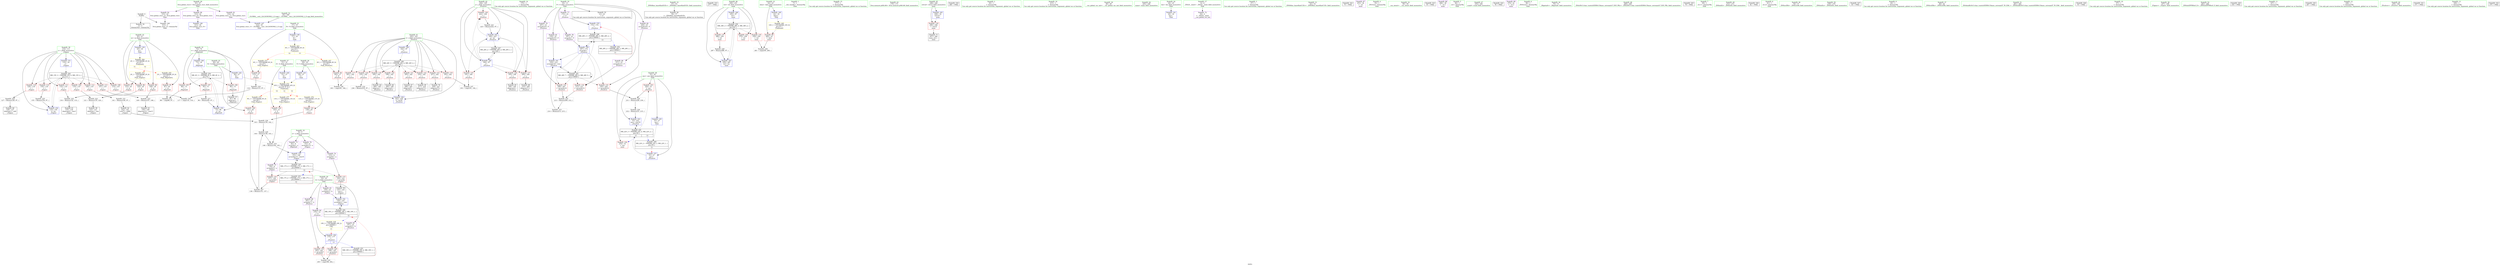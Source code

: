 digraph "SVFG" {
	label="SVFG";

	Node0x56031d664ce0 [shape=record,color=grey,label="{NodeID: 0\nNullPtr}"];
	Node0x56031d664ce0 -> Node0x56031d6809d0[style=solid];
	Node0x56031d664ce0 -> Node0x56031d686930[style=solid];
	Node0x56031d69a340 [shape=record,color=yellow,style=double,label="{NodeID: 263\n6V_1 = ENCHI(MR_6V_0)\npts\{19 \}\nFun[main]|{<s0>12|<s1>13}}"];
	Node0x56031d69a340:s0 -> Node0x56031d69b440[style=dashed,color=red];
	Node0x56031d69a340:s1 -> Node0x56031d699dd0[style=dashed,color=red];
	Node0x56031d67fc90 [shape=record,color=red,label="{NodeID: 97\n133\<--20\n\<--m\n_Z3genv\n}"];
	Node0x56031d67fc90 -> Node0x56031d68c6b0[style=solid];
	Node0x56031d67d430 [shape=record,color=green,label="{NodeID: 14\n174\<--1\n\<--dummyObj\nCan only get source location for instruction, argument, global var or function.}"];
	Node0x56031d69b7f0 [shape=record,color=yellow,style=double,label="{NodeID: 277\n13V_1 = ENCHI(MR_13V_0)\npts\{32 \}\nFun[_Z3genv]}"];
	Node0x56031d69b7f0 -> Node0x56031d6800a0[style=dashed];
	Node0x56031d67f7d0 [shape=record,color=red,label="{NodeID: 111\n132\<--110\n\<--i\n_Z3genv\n}"];
	Node0x56031d67f7d0 -> Node0x56031d68c6b0[style=solid];
	Node0x56031d67e0d0 [shape=record,color=green,label="{NodeID: 28\n33\<--34\nans\<--ans_field_insensitive\nGlob }"];
	Node0x56031d67e0d0 -> Node0x56031d680170[style=solid];
	Node0x56031d67e0d0 -> Node0x56031d680240[style=solid];
	Node0x56031d67e0d0 -> Node0x56031d686630[style=solid];
	Node0x56031d67e0d0 -> Node0x56031d6870b0[style=solid];
	Node0x56031d67e0d0 -> Node0x56031d687590[style=solid];
	Node0x56031d6854d0 [shape=record,color=red,label="{NodeID: 125\n191\<--164\n\<--j\n_Z5solvev\n}"];
	Node0x56031d6854d0 -> Node0x56031d68ce30[style=solid];
	Node0x56031d67ee40 [shape=record,color=green,label="{NodeID: 42\n164\<--165\nj\<--j_field_insensitive\n_Z5solvev\n}"];
	Node0x56031d67ee40 -> Node0x56031d6854d0[style=solid];
	Node0x56031d67ee40 -> Node0x56031d6855a0[style=solid];
	Node0x56031d67ee40 -> Node0x56031d685670[style=solid];
	Node0x56031d67ee40 -> Node0x56031d685740[style=solid];
	Node0x56031d67ee40 -> Node0x56031d687320[style=solid];
	Node0x56031d67ee40 -> Node0x56031d6874c0[style=solid];
	Node0x56031d68b7b0 [shape=record,color=grey,label="{NodeID: 222\n121 = Binary(119, 120, )\n}"];
	Node0x56031d68b7b0 -> Node0x56031d680da0[style=solid];
	Node0x56031d686030 [shape=record,color=blue,label="{NodeID: 139\n20\<--18\nm\<--\nGlob }"];
	Node0x56031d686030 -> Node0x56031d69a450[style=dashed];
	Node0x56031d680bd0 [shape=record,color=black,label="{NodeID: 56\n56\<--57\n\<--_ZNSt8ios_base4InitD1Ev\nCan only get source location for instruction, argument, global var or function.}"];
	Node0x56031d68ccb0 [shape=record,color=grey,label="{NodeID: 236\n183 = cmp(181, 182, )\n}"];
	Node0x56031d686d70 [shape=record,color=blue,label="{NodeID: 153\n151\<--146\narrayidx13\<--rem10\n_Z3genv\n}"];
	Node0x56031d686d70 -> Node0x56031d6955a0[style=dashed];
	Node0x56031d681760 [shape=record,color=black,label="{NodeID: 70\n228\<--227\nidxprom15\<--\n_Z5solvev\n}"];
	Node0x56031d6abdc0 [shape=record,color=black,label="{NodeID: 333\n277 = PHI()\n}"];
	Node0x56031d6978a0 [shape=record,color=black,label="{NodeID: 250\nMR_38V_3 = PHI(MR_38V_4, MR_38V_2, )\npts\{251 \}\n}"];
	Node0x56031d6978a0 -> Node0x56031d685cf0[style=dashed];
	Node0x56031d6978a0 -> Node0x56031d685dc0[style=dashed];
	Node0x56031d6978a0 -> Node0x56031d685e90[style=dashed];
	Node0x56031d6978a0 -> Node0x56031d6878d0[style=dashed];
	Node0x56031d6878d0 [shape=record,color=blue,label="{NodeID: 167\n250\<--287\ntot\<--inc\nmain\n}"];
	Node0x56031d6878d0 -> Node0x56031d6978a0[style=dashed];
	Node0x56031d6822c0 [shape=record,color=purple,label="{NodeID: 84\n175\<--14\n\<--b\n_Z5solvev\n}"];
	Node0x56031d6822c0 -> Node0x56031d686fe0[style=solid];
	Node0x56031d67c530 [shape=record,color=green,label="{NodeID: 1\n7\<--1\n__dso_handle\<--dummyObj\nGlob }"];
	Node0x56031d69a450 [shape=record,color=yellow,style=double,label="{NodeID: 264\n2V_1 = ENCHI(MR_2V_0)\npts\{21 \}\nFun[main]|{<s0>11|<s1>12}}"];
	Node0x56031d69a450:s0 -> Node0x56031d6991a0[style=dashed,color=red];
	Node0x56031d69a450:s1 -> Node0x56031d69b550[style=dashed,color=red];
	Node0x56031d67fd60 [shape=record,color=red,label="{NodeID: 98\n148\<--20\n\<--m\n_Z3genv\n}"];
	Node0x56031d67fd60 -> Node0x56031d68b930[style=solid];
	Node0x56031d67d4c0 [shape=record,color=green,label="{NodeID: 15\n177\<--1\n\<--dummyObj\nCan only get source location for instruction, argument, global var or function.}"];
	Node0x56031d67f8a0 [shape=record,color=red,label="{NodeID: 112\n140\<--110\n\<--i\n_Z3genv\n}"];
	Node0x56031d67f8a0 -> Node0x56031d68c530[style=solid];
	Node0x56031d67e1d0 [shape=record,color=green,label="{NodeID: 29\n43\<--47\nllvm.global_ctors\<--llvm.global_ctors_field_insensitive\nGlob }"];
	Node0x56031d67e1d0 -> Node0x56031d6827a0[style=solid];
	Node0x56031d67e1d0 -> Node0x56031d6828a0[style=solid];
	Node0x56031d67e1d0 -> Node0x56031d6829a0[style=solid];
	Node0x56031d6855a0 [shape=record,color=red,label="{NodeID: 126\n195\<--164\n\<--j\n_Z5solvev\n}"];
	Node0x56031d6855a0 -> Node0x56031d681350[style=solid];
	Node0x56031d67ef10 [shape=record,color=green,label="{NodeID: 43\n170\<--171\nllvm.memset.p0i8.i64\<--llvm.memset.p0i8.i64_field_insensitive\n}"];
	Node0x56031d68b930 [shape=record,color=grey,label="{NodeID: 223\n149 = Binary(147, 148, )\n}"];
	Node0x56031d68b930 -> Node0x56031d6811b0[style=solid];
	Node0x56031d686130 [shape=record,color=blue,label="{NodeID: 140\n22\<--18\ndata\<--\nGlob }"];
	Node0x56031d686130 -> Node0x56031d69a530[style=dashed];
	Node0x56031d680cd0 [shape=record,color=black,label="{NodeID: 57\n91\<--90\nidxprom\<--\n_Z6getinfv\n}"];
	Node0x56031d68ce30 [shape=record,color=grey,label="{NodeID: 237\n193 = cmp(191, 192, )\n}"];
	Node0x56031d686e40 [shape=record,color=blue,label="{NodeID: 154\n110\<--155\ni\<--inc\n_Z3genv\n}"];
	Node0x56031d686e40 -> Node0x56031d6950a0[style=dashed];
	Node0x56031d681830 [shape=record,color=black,label="{NodeID: 71\n247\<--290\nmain_ret\<--\nmain\n}"];
	Node0x56031d6abec0 [shape=record,color=black,label="{NodeID: 334\n280 = PHI()\n}"];
	Node0x56031d697da0 [shape=record,color=black,label="{NodeID: 251\nMR_17V_2 = PHI(MR_17V_3, MR_17V_1, )\npts\{90000 \}\n|{<s0>12}}"];
	Node0x56031d697da0:s0 -> Node0x56031d6955a0[style=dashed,color=red];
	Node0x56031d682390 [shape=record,color=purple,label="{NodeID: 85\n197\<--14\narrayidx5\<--b\n_Z5solvev\n}"];
	Node0x56031d682390 -> Node0x56031d685810[style=solid];
	Node0x56031d67c5c0 [shape=record,color=green,label="{NodeID: 2\n18\<--1\n\<--dummyObj\nCan only get source location for instruction, argument, global var or function.}"];
	Node0x56031d69a530 [shape=record,color=yellow,style=double,label="{NodeID: 265\n33V_1 = ENCHI(MR_33V_0)\npts\{23 \}\nFun[main]}"];
	Node0x56031d69a530 -> Node0x56031d67fe30[style=dashed];
	Node0x56031d67fe30 [shape=record,color=red,label="{NodeID: 99\n260\<--22\n\<--data\nmain\n}"];
	Node0x56031d67fe30 -> Node0x56031d68cfb0[style=solid];
	Node0x56031d67d590 [shape=record,color=green,label="{NodeID: 16\n215\<--1\n\<--dummyObj\nCan only get source location for instruction, argument, global var or function.}"];
	Node0x56031d67f970 [shape=record,color=red,label="{NodeID: 113\n147\<--110\n\<--i\n_Z3genv\n}"];
	Node0x56031d67f970 -> Node0x56031d68b930[style=solid];
	Node0x56031d67e2d0 [shape=record,color=green,label="{NodeID: 30\n48\<--49\n__cxx_global_var_init\<--__cxx_global_var_init_field_insensitive\n}"];
	Node0x56031d685670 [shape=record,color=red,label="{NodeID: 127\n209\<--164\n\<--j\n_Z5solvev\n}"];
	Node0x56031d685670 -> Node0x56031d6815c0[style=solid];
	Node0x56031d67f010 [shape=record,color=green,label="{NodeID: 44\n245\<--246\nmain\<--main_field_insensitive\n}"];
	Node0x56031d68bab0 [shape=record,color=grey,label="{NodeID: 224\n127 = Binary(126, 97, )\n}"];
	Node0x56031d68bab0 -> Node0x56031d680f40[style=solid];
	Node0x56031d686230 [shape=record,color=blue,label="{NodeID: 141\n24\<--18\nlen\<--\nGlob }"];
	Node0x56031d680da0 [shape=record,color=black,label="{NodeID: 58\n122\<--121\nidxprom\<--rem\n_Z3genv\n}"];
	Node0x56031d68cfb0 [shape=record,color=grey,label="{NodeID: 238\n261 = cmp(259, 260, )\n}"];
	Node0x56031d686f10 [shape=record,color=blue,label="{NodeID: 155\n172\<--174\n\<--\n_Z5solvev\n}"];
	Node0x56031d686f10 -> Node0x56031d696ea0[style=dashed];
	Node0x56031d681900 [shape=record,color=purple,label="{NodeID: 72\n54\<--4\n\<--_ZStL8__ioinit\n__cxx_global_var_init\n}"];
	Node0x56031d6982a0 [shape=record,color=black,label="{NodeID: 252\nMR_28V_2 = PHI(MR_28V_3, MR_28V_1, )\npts\{130000 \}\n|{<s0>13}}"];
	Node0x56031d6982a0:s0 -> Node0x56031d686f10[style=dashed,color=red];
	Node0x56031d682460 [shape=record,color=purple,label="{NodeID: 86\n201\<--14\narrayidx7\<--b\n_Z5solvev\n}"];
	Node0x56031d682460 -> Node0x56031d6858e0[style=solid];
	Node0x56031d67c650 [shape=record,color=green,label="{NodeID: 3\n27\<--1\n\<--dummyObj\nCan only get source location for instruction, argument, global var or function.}"];
	Node0x56031d67ff00 [shape=record,color=red,label="{NodeID: 100\n131\<--26\n\<--X\n_Z3genv\n}"];
	Node0x56031d67ff00 -> Node0x56031d68bf30[style=solid];
	Node0x56031d67d660 [shape=record,color=green,label="{NodeID: 17\n4\<--6\n_ZStL8__ioinit\<--_ZStL8__ioinit_field_insensitive\nGlob }"];
	Node0x56031d67d660 -> Node0x56031d681900[style=solid];
	Node0x56031d67fa40 [shape=record,color=red,label="{NodeID: 114\n154\<--110\n\<--i\n_Z3genv\n}"];
	Node0x56031d67fa40 -> Node0x56031d68bc30[style=solid];
	Node0x56031d67e3d0 [shape=record,color=green,label="{NodeID: 31\n52\<--53\n_ZNSt8ios_base4InitC1Ev\<--_ZNSt8ios_base4InitC1Ev_field_insensitive\n}"];
	Node0x56031d685740 [shape=record,color=red,label="{NodeID: 128\n222\<--164\n\<--j\n_Z5solvev\n}"];
	Node0x56031d685740 -> Node0x56031d68b630[style=solid];
	Node0x56031d67f110 [shape=record,color=green,label="{NodeID: 45\n248\<--249\nretval\<--retval_field_insensitive\nmain\n}"];
	Node0x56031d67f110 -> Node0x56031d685c20[style=solid];
	Node0x56031d67f110 -> Node0x56031d687730[style=solid];
	Node0x56031d68bc30 [shape=record,color=grey,label="{NodeID: 225\n155 = Binary(154, 97, )\n}"];
	Node0x56031d68bc30 -> Node0x56031d686e40[style=solid];
	Node0x56031d686330 [shape=record,color=blue,label="{NodeID: 142\n26\<--27\nX\<--\nGlob }"];
	Node0x56031d686330 -> Node0x56031d69b360[style=dashed];
	Node0x56031d680e70 [shape=record,color=black,label="{NodeID: 59\n125\<--124\nconv\<--\n_Z3genv\n}"];
	Node0x56031d680e70 -> Node0x56031d686ca0[style=solid];
	Node0x56031d6ab260 [shape=record,color=black,label="{NodeID: 322\n75 = PHI()\n}"];
	Node0x56031d686fe0 [shape=record,color=blue,label="{NodeID: 156\n175\<--177\n\<--\n_Z5solvev\n|{|<s2>13}}"];
	Node0x56031d686fe0 -> Node0x56031d685810[style=dashed];
	Node0x56031d686fe0 -> Node0x56031d6858e0[style=dashed];
	Node0x56031d686fe0:s2 -> Node0x56031d6987a0[style=dashed,color=blue];
	Node0x56031d6819d0 [shape=record,color=purple,label="{NodeID: 73\n92\<--8\narrayidx\<--a\n_Z6getinfv\n}"];
	Node0x56031d6987a0 [shape=record,color=black,label="{NodeID: 253\nMR_19V_2 = PHI(MR_19V_4, MR_19V_1, )\npts\{160000 \}\n|{<s0>12}}"];
	Node0x56031d6987a0:s0 -> Node0x56031d695aa0[style=dashed,color=red];
	Node0x56031d682530 [shape=record,color=purple,label="{NodeID: 87\n253\<--36\n\<--.str\nmain\n}"];
	Node0x56031d67c6e0 [shape=record,color=green,label="{NodeID: 4\n35\<--1\n_ZSt3cin\<--dummyObj\nGlob }"];
	Node0x56031d67ffd0 [shape=record,color=red,label="{NodeID: 101\n139\<--29\n\<--Y\n_Z3genv\n}"];
	Node0x56031d67ffd0 -> Node0x56031d68c3b0[style=solid];
	Node0x56031d67d730 [shape=record,color=green,label="{NodeID: 18\n8\<--9\na\<--a_field_insensitive\nGlob }"];
	Node0x56031d67d730 -> Node0x56031d6819d0[style=solid];
	Node0x56031d67d730 -> Node0x56031d681aa0[style=solid];
	Node0x56031d67d730 -> Node0x56031d681b70[style=solid];
	Node0x56031d67d730 -> Node0x56031d681c40[style=solid];
	Node0x56031d684d30 [shape=record,color=red,label="{NodeID: 115\n124\<--123\n\<--arrayidx\n_Z3genv\n}"];
	Node0x56031d684d30 -> Node0x56031d680e70[style=solid];
	Node0x56031d67e4d0 [shape=record,color=green,label="{NodeID: 32\n58\<--59\n__cxa_atexit\<--__cxa_atexit_field_insensitive\n}"];
	Node0x56031d685810 [shape=record,color=red,label="{NodeID: 129\n198\<--197\n\<--arrayidx5\n_Z5solvev\n}"];
	Node0x56031d685810 -> Node0x56031d68cb30[style=solid];
	Node0x56031d67f1e0 [shape=record,color=green,label="{NodeID: 46\n250\<--251\ntot\<--tot_field_insensitive\nmain\n}"];
	Node0x56031d67f1e0 -> Node0x56031d685cf0[style=solid];
	Node0x56031d67f1e0 -> Node0x56031d685dc0[style=solid];
	Node0x56031d67f1e0 -> Node0x56031d685e90[style=solid];
	Node0x56031d67f1e0 -> Node0x56031d687800[style=solid];
	Node0x56031d67f1e0 -> Node0x56031d6878d0[style=solid];
	Node0x56031d68bdb0 [shape=record,color=grey,label="{NodeID: 226\n232 = Binary(231, 215, )\n}"];
	Node0x56031d68bdb0 -> Node0x56031d687590[style=solid];
	Node0x56031d686430 [shape=record,color=blue,label="{NodeID: 143\n29\<--27\nY\<--\nGlob }"];
	Node0x56031d686430 -> Node0x56031d69b360[style=dashed];
	Node0x56031d680f40 [shape=record,color=black,label="{NodeID: 60\n128\<--127\nidxprom1\<--add\n_Z3genv\n}"];
	Node0x56031d6ab3c0 [shape=record,color=black,label="{NodeID: 323\n55 = PHI()\n}"];
	Node0x56031d6870b0 [shape=record,color=blue,label="{NodeID: 157\n33\<--27\nans\<--\n_Z5solvev\n}"];
	Node0x56031d6870b0 -> Node0x56031d695fa0[style=dashed];
	Node0x56031d681aa0 [shape=record,color=purple,label="{NodeID: 74\n123\<--8\narrayidx\<--a\n_Z3genv\n}"];
	Node0x56031d681aa0 -> Node0x56031d684d30[style=solid];
	Node0x56031d698ca0 [shape=record,color=black,label="{NodeID: 254\nMR_4V_3 = PHI(MR_4V_4, MR_4V_2, )\npts\{74 \}\n}"];
	Node0x56031d698ca0 -> Node0x56031d680310[style=dashed];
	Node0x56031d698ca0 -> Node0x56031d67f3c0[style=dashed];
	Node0x56031d698ca0 -> Node0x56031d67f490[style=dashed];
	Node0x56031d698ca0 -> Node0x56031d686b00[style=dashed];
	Node0x56031d682600 [shape=record,color=purple,label="{NodeID: 88\n266\<--39\n\<--.str.1\nmain\n}"];
	Node0x56031d67cf20 [shape=record,color=green,label="{NodeID: 5\n36\<--1\n.str\<--dummyObj\nGlob }"];
	Node0x56031d6800a0 [shape=record,color=red,label="{NodeID: 102\n145\<--31\n\<--Z\n_Z3genv\n}"];
	Node0x56031d6800a0 -> Node0x56031d68b330[style=solid];
	Node0x56031d67d800 [shape=record,color=green,label="{NodeID: 19\n10\<--13\nF\<--F_field_insensitive\nGlob }"];
	Node0x56031d67d800 -> Node0x56031d680ad0[style=solid];
	Node0x56031d67d800 -> Node0x56031d681d10[style=solid];
	Node0x56031d67d800 -> Node0x56031d681de0[style=solid];
	Node0x56031d67d800 -> Node0x56031d681eb0[style=solid];
	Node0x56031d67d800 -> Node0x56031d681f80[style=solid];
	Node0x56031d67d800 -> Node0x56031d682050[style=solid];
	Node0x56031d67d800 -> Node0x56031d682120[style=solid];
	Node0x56031d684dc0 [shape=record,color=red,label="{NodeID: 116\n137\<--136\n\<--arrayidx5\n_Z3genv\n}"];
	Node0x56031d684dc0 -> Node0x56031d68bf30[style=solid];
	Node0x56031d67e5d0 [shape=record,color=green,label="{NodeID: 33\n57\<--63\n_ZNSt8ios_base4InitD1Ev\<--_ZNSt8ios_base4InitD1Ev_field_insensitive\n}"];
	Node0x56031d67e5d0 -> Node0x56031d680bd0[style=solid];
	Node0x56031d6858e0 [shape=record,color=red,label="{NodeID: 130\n202\<--201\n\<--arrayidx7\n_Z5solvev\n}"];
	Node0x56031d6858e0 -> Node0x56031d68cb30[style=solid];
	Node0x56031d67f2b0 [shape=record,color=green,label="{NodeID: 47\n255\<--256\nscanf\<--scanf_field_insensitive\n}"];
	Node0x56031d68bf30 [shape=record,color=grey,label="{NodeID: 227\n138 = Binary(131, 137, )\n}"];
	Node0x56031d68bf30 -> Node0x56031d68c230[style=solid];
	Node0x56031d686530 [shape=record,color=blue,label="{NodeID: 144\n31\<--27\nZ\<--\nGlob }"];
	Node0x56031d686530 -> Node0x56031d69b360[style=dashed];
	Node0x56031d681010 [shape=record,color=black,label="{NodeID: 61\n135\<--134\nidxprom4\<--rem3\n_Z3genv\n}"];
	Node0x56031d6ab490 [shape=record,color=black,label="{NodeID: 324\n78 = PHI()\n}"];
	Node0x56031d694ba0 [shape=record,color=black,label="{NodeID: 241\nMR_28V_7 = PHI(MR_28V_6, MR_28V_5, )\npts\{130000 \}\n}"];
	Node0x56031d694ba0 -> Node0x56031d6859b0[style=dashed];
	Node0x56031d694ba0 -> Node0x56031d685a80[style=dashed];
	Node0x56031d694ba0 -> Node0x56031d685b50[style=dashed];
	Node0x56031d694ba0 -> Node0x56031d6873f0[style=dashed];
	Node0x56031d694ba0 -> Node0x56031d694ba0[style=dashed];
	Node0x56031d694ba0 -> Node0x56031d696ea0[style=dashed];
	Node0x56031d687180 [shape=record,color=blue,label="{NodeID: 158\n162\<--97\ni\<--\n_Z5solvev\n}"];
	Node0x56031d687180 -> Node0x56031d6964a0[style=dashed];
	Node0x56031d681b70 [shape=record,color=purple,label="{NodeID: 75\n136\<--8\narrayidx5\<--a\n_Z3genv\n}"];
	Node0x56031d681b70 -> Node0x56031d684dc0[style=solid];
	Node0x56031d6991a0 [shape=record,color=yellow,style=double,label="{NodeID: 255\n2V_1 = ENCHI(MR_2V_0)\npts\{21 \}\nFun[_Z6getinfv]}"];
	Node0x56031d6991a0 -> Node0x56031d682c40[style=dashed];
	Node0x56031d6826d0 [shape=record,color=purple,label="{NodeID: 89\n274\<--41\n\<--.str.2\nmain\n}"];
	Node0x56031d67cfb0 [shape=record,color=green,label="{NodeID: 6\n38\<--1\n_ZSt4cout\<--dummyObj\nGlob }"];
	Node0x56031d680170 [shape=record,color=red,label="{NodeID: 103\n226\<--33\n\<--ans\n_Z5solvev\n}"];
	Node0x56031d680170 -> Node0x56031d68b4b0[style=solid];
	Node0x56031d67d8d0 [shape=record,color=green,label="{NodeID: 20\n14\<--16\nb\<--b_field_insensitive\nGlob }"];
	Node0x56031d67d8d0 -> Node0x56031d6821f0[style=solid];
	Node0x56031d67d8d0 -> Node0x56031d6822c0[style=solid];
	Node0x56031d67d8d0 -> Node0x56031d682390[style=solid];
	Node0x56031d67d8d0 -> Node0x56031d682460[style=solid];
	Node0x56031d684e50 [shape=record,color=red,label="{NodeID: 117\n181\<--162\n\<--i\n_Z5solvev\n}"];
	Node0x56031d684e50 -> Node0x56031d68ccb0[style=solid];
	Node0x56031d67e6d0 [shape=record,color=green,label="{NodeID: 34\n70\<--71\n_Z6getinfv\<--_Z6getinfv_field_insensitive\n}"];
	Node0x56031d683be0 [shape=record,color=grey,label="{NodeID: 214\n236 = Binary(235, 97, )\n}"];
	Node0x56031d683be0 -> Node0x56031d687660[style=solid];
	Node0x56031d6859b0 [shape=record,color=red,label="{NodeID: 131\n208\<--207\n\<--arrayidx10\n_Z5solvev\n}"];
	Node0x56031d6859b0 -> Node0x56031d68aeb0[style=solid];
	Node0x56031d6803d0 [shape=record,color=green,label="{NodeID: 48\n268\<--269\n_ZStlsISt11char_traitsIcEERSt13basic_ostreamIcT_ES5_PKc\<--_ZStlsISt11char_traitsIcEERSt13basic_ostreamIcT_ES5_PKc_field_insensitive\n}"];
	Node0x56031d68c0b0 [shape=record,color=grey,label="{NodeID: 228\n287 = Binary(286, 97, )\n}"];
	Node0x56031d68c0b0 -> Node0x56031d6878d0[style=solid];
	Node0x56031d686630 [shape=record,color=blue,label="{NodeID: 145\n33\<--27\nans\<--\nGlob }"];
	Node0x56031d686630 -> Node0x56031d6973a0[style=dashed];
	Node0x56031d6810e0 [shape=record,color=black,label="{NodeID: 62\n142\<--141\nconv7\<--add6\n_Z3genv\n}"];
	Node0x56031d6810e0 -> Node0x56031d68c3b0[style=solid];
	Node0x56031d6ab5c0 [shape=record,color=black,label="{NodeID: 325\n79 = PHI()\n}"];
	Node0x56031d6950a0 [shape=record,color=black,label="{NodeID: 242\nMR_15V_3 = PHI(MR_15V_4, MR_15V_2, )\npts\{111 \}\n}"];
	Node0x56031d6950a0 -> Node0x56031d67f560[style=dashed];
	Node0x56031d6950a0 -> Node0x56031d67f630[style=dashed];
	Node0x56031d6950a0 -> Node0x56031d67f700[style=dashed];
	Node0x56031d6950a0 -> Node0x56031d67f7d0[style=dashed];
	Node0x56031d6950a0 -> Node0x56031d67f8a0[style=dashed];
	Node0x56031d6950a0 -> Node0x56031d67f970[style=dashed];
	Node0x56031d6950a0 -> Node0x56031d67fa40[style=dashed];
	Node0x56031d6950a0 -> Node0x56031d686e40[style=dashed];
	Node0x56031d687250 [shape=record,color=blue,label="{NodeID: 159\n187\<--174\narrayidx\<--\n_Z5solvev\n}"];
	Node0x56031d687250 -> Node0x56031d6859b0[style=dashed];
	Node0x56031d687250 -> Node0x56031d685a80[style=dashed];
	Node0x56031d687250 -> Node0x56031d685b50[style=dashed];
	Node0x56031d687250 -> Node0x56031d6873f0[style=dashed];
	Node0x56031d687250 -> Node0x56031d694ba0[style=dashed];
	Node0x56031d687250 -> Node0x56031d696ea0[style=dashed];
	Node0x56031d681c40 [shape=record,color=purple,label="{NodeID: 76\n151\<--8\narrayidx13\<--a\n_Z3genv\n}"];
	Node0x56031d681c40 -> Node0x56031d686d70[style=solid];
	Node0x56031d6827a0 [shape=record,color=purple,label="{NodeID: 90\n313\<--43\nllvm.global_ctors_0\<--llvm.global_ctors\nGlob }"];
	Node0x56031d6827a0 -> Node0x56031d686730[style=solid];
	Node0x56031d67d040 [shape=record,color=green,label="{NodeID: 7\n39\<--1\n.str.1\<--dummyObj\nGlob }"];
	Node0x56031d680240 [shape=record,color=red,label="{NodeID: 104\n276\<--33\n\<--ans\nmain\n}"];
	Node0x56031d67d9d0 [shape=record,color=green,label="{NodeID: 21\n17\<--19\nN\<--N_field_insensitive\nGlob }"];
	Node0x56031d67d9d0 -> Node0x56031d682aa0[style=solid];
	Node0x56031d67d9d0 -> Node0x56031d682b70[style=solid];
	Node0x56031d67d9d0 -> Node0x56031d685f60[style=solid];
	Node0x56031d684f20 [shape=record,color=red,label="{NodeID: 118\n185\<--162\n\<--i\n_Z5solvev\n}"];
	Node0x56031d684f20 -> Node0x56031d681280[style=solid];
	Node0x56031d67e7d0 [shape=record,color=green,label="{NodeID: 35\n73\<--74\ni\<--i_field_insensitive\n_Z6getinfv\n}"];
	Node0x56031d67e7d0 -> Node0x56031d680310[style=solid];
	Node0x56031d67e7d0 -> Node0x56031d67f3c0[style=solid];
	Node0x56031d67e7d0 -> Node0x56031d67f490[style=solid];
	Node0x56031d67e7d0 -> Node0x56031d686a30[style=solid];
	Node0x56031d67e7d0 -> Node0x56031d686b00[style=solid];
	Node0x56031d68ad30 [shape=record,color=grey,label="{NodeID: 215\n214 = Binary(213, 215, )\n}"];
	Node0x56031d68ad30 -> Node0x56031d6873f0[style=solid];
	Node0x56031d685a80 [shape=record,color=red,label="{NodeID: 132\n212\<--211\n\<--arrayidx12\n_Z5solvev\n}"];
	Node0x56031d685a80 -> Node0x56031d68aeb0[style=solid];
	Node0x56031d6804d0 [shape=record,color=green,label="{NodeID: 49\n272\<--273\n_ZNSolsEi\<--_ZNSolsEi_field_insensitive\n}"];
	Node0x56031d68c230 [shape=record,color=grey,label="{NodeID: 229\n144 = Binary(138, 143, )\n}"];
	Node0x56031d68c230 -> Node0x56031d68b330[style=solid];
	Node0x56031d686730 [shape=record,color=blue,label="{NodeID: 146\n313\<--44\nllvm.global_ctors_0\<--\nGlob }"];
	Node0x56031d6811b0 [shape=record,color=black,label="{NodeID: 63\n150\<--149\nidxprom12\<--rem11\n_Z3genv\n}"];
	Node0x56031d6ab6c0 [shape=record,color=black,label="{NodeID: 326\n82 = PHI()\n}"];
	Node0x56031d6955a0 [shape=record,color=black,label="{NodeID: 243\nMR_17V_2 = PHI(MR_17V_3, MR_17V_1, )\npts\{90000 \}\n|{|<s3>12}}"];
	Node0x56031d6955a0 -> Node0x56031d684d30[style=dashed];
	Node0x56031d6955a0 -> Node0x56031d684dc0[style=dashed];
	Node0x56031d6955a0 -> Node0x56031d686d70[style=dashed];
	Node0x56031d6955a0:s3 -> Node0x56031d697da0[style=dashed,color=blue];
	Node0x56031d687320 [shape=record,color=blue,label="{NodeID: 160\n164\<--97\nj\<--\n_Z5solvev\n}"];
	Node0x56031d687320 -> Node0x56031d6854d0[style=dashed];
	Node0x56031d687320 -> Node0x56031d6855a0[style=dashed];
	Node0x56031d687320 -> Node0x56031d685670[style=dashed];
	Node0x56031d687320 -> Node0x56031d685740[style=dashed];
	Node0x56031d687320 -> Node0x56031d6874c0[style=dashed];
	Node0x56031d687320 -> Node0x56031d6969a0[style=dashed];
	Node0x56031d681d10 [shape=record,color=purple,label="{NodeID: 77\n172\<--10\n\<--F\n_Z5solvev\n}"];
	Node0x56031d681d10 -> Node0x56031d686f10[style=solid];
	Node0x56031d699dd0 [shape=record,color=yellow,style=double,label="{NodeID: 257\n6V_1 = ENCHI(MR_6V_0)\npts\{19 \}\nFun[_Z5solvev]}"];
	Node0x56031d699dd0 -> Node0x56031d682b70[style=dashed];
	Node0x56031d6828a0 [shape=record,color=purple,label="{NodeID: 91\n314\<--43\nllvm.global_ctors_1\<--llvm.global_ctors\nGlob }"];
	Node0x56031d6828a0 -> Node0x56031d686830[style=solid];
	Node0x56031d67d0d0 [shape=record,color=green,label="{NodeID: 8\n41\<--1\n.str.2\<--dummyObj\nGlob }"];
	Node0x56031d680310 [shape=record,color=red,label="{NodeID: 105\n86\<--73\n\<--i\n_Z6getinfv\n}"];
	Node0x56031d680310 -> Node0x56031d68c830[style=solid];
	Node0x56031d67dad0 [shape=record,color=green,label="{NodeID: 22\n20\<--21\nm\<--m_field_insensitive\nGlob }"];
	Node0x56031d67dad0 -> Node0x56031d682c40[style=solid];
	Node0x56031d67dad0 -> Node0x56031d67fbc0[style=solid];
	Node0x56031d67dad0 -> Node0x56031d67fc90[style=solid];
	Node0x56031d67dad0 -> Node0x56031d67fd60[style=solid];
	Node0x56031d67dad0 -> Node0x56031d686030[style=solid];
	Node0x56031d684ff0 [shape=record,color=red,label="{NodeID: 119\n192\<--162\n\<--i\n_Z5solvev\n}"];
	Node0x56031d684ff0 -> Node0x56031d68ce30[style=solid];
	Node0x56031d67e8a0 [shape=record,color=green,label="{NodeID: 36\n76\<--77\n_ZNSirsERi\<--_ZNSirsERi_field_insensitive\n}"];
	Node0x56031d68aeb0 [shape=record,color=grey,label="{NodeID: 216\n213 = Binary(208, 212, )\n}"];
	Node0x56031d68aeb0 -> Node0x56031d68ad30[style=solid];
	Node0x56031d685b50 [shape=record,color=red,label="{NodeID: 133\n230\<--229\n\<--arrayidx16\n_Z5solvev\n}"];
	Node0x56031d685b50 -> Node0x56031d68b4b0[style=solid];
	Node0x56031d6805d0 [shape=record,color=green,label="{NodeID: 50\n278\<--279\n_ZNSolsEx\<--_ZNSolsEx_field_insensitive\n}"];
	Node0x56031d68c3b0 [shape=record,color=grey,label="{NodeID: 230\n143 = Binary(139, 142, )\n}"];
	Node0x56031d68c3b0 -> Node0x56031d68c230[style=solid];
	Node0x56031d686830 [shape=record,color=blue,label="{NodeID: 147\n314\<--45\nllvm.global_ctors_1\<--_GLOBAL__sub_I_lh124363042_2_0.cpp\nGlob }"];
	Node0x56031d681280 [shape=record,color=black,label="{NodeID: 64\n186\<--185\nidxprom\<--\n_Z5solvev\n}"];
	Node0x56031d6ab7c0 [shape=record,color=black,label="{NodeID: 327\n83 = PHI()\n}"];
	Node0x56031d695aa0 [shape=record,color=black,label="{NodeID: 244\nMR_19V_2 = PHI(MR_19V_3, MR_19V_1, )\npts\{160000 \}\n|{|<s1>12}}"];
	Node0x56031d695aa0 -> Node0x56031d686ca0[style=dashed];
	Node0x56031d695aa0:s1 -> Node0x56031d69e850[style=dashed,color=blue];
	Node0x56031d6873f0 [shape=record,color=blue,label="{NodeID: 161\n218\<--214\narrayidx14\<--rem\n_Z5solvev\n}"];
	Node0x56031d6873f0 -> Node0x56031d694ba0[style=dashed];
	Node0x56031d681de0 [shape=record,color=purple,label="{NodeID: 78\n187\<--10\narrayidx\<--F\n_Z5solvev\n}"];
	Node0x56031d681de0 -> Node0x56031d687250[style=solid];
	Node0x56031d6829a0 [shape=record,color=purple,label="{NodeID: 92\n315\<--43\nllvm.global_ctors_2\<--llvm.global_ctors\nGlob }"];
	Node0x56031d6829a0 -> Node0x56031d686930[style=solid];
	Node0x56031d67d160 [shape=record,color=green,label="{NodeID: 9\n44\<--1\n\<--dummyObj\nCan only get source location for instruction, argument, global var or function.}"];
	Node0x56031d69b360 [shape=record,color=yellow,style=double,label="{NodeID: 272\n43V_1 = ENCHI(MR_43V_0)\npts\{28 30 32 \}\nFun[main]|{<s0>12|<s1>12|<s2>12}}"];
	Node0x56031d69b360:s0 -> Node0x56031d69b630[style=dashed,color=red];
	Node0x56031d69b360:s1 -> Node0x56031d69b710[style=dashed,color=red];
	Node0x56031d69b360:s2 -> Node0x56031d69b7f0[style=dashed,color=red];
	Node0x56031d67f3c0 [shape=record,color=red,label="{NodeID: 106\n90\<--73\n\<--i\n_Z6getinfv\n}"];
	Node0x56031d67f3c0 -> Node0x56031d680cd0[style=solid];
	Node0x56031d67dbd0 [shape=record,color=green,label="{NodeID: 23\n22\<--23\ndata\<--data_field_insensitive\nGlob }"];
	Node0x56031d67dbd0 -> Node0x56031d67fe30[style=solid];
	Node0x56031d67dbd0 -> Node0x56031d686130[style=solid];
	Node0x56031d6850c0 [shape=record,color=red,label="{NodeID: 120\n199\<--162\n\<--i\n_Z5solvev\n}"];
	Node0x56031d6850c0 -> Node0x56031d681420[style=solid];
	Node0x56031d67e9a0 [shape=record,color=green,label="{NodeID: 37\n80\<--81\n_ZNSirsERx\<--_ZNSirsERx_field_insensitive\n}"];
	Node0x56031d68b030 [shape=record,color=grey,label="{NodeID: 217\n96 = Binary(95, 97, )\n}"];
	Node0x56031d68b030 -> Node0x56031d686b00[style=solid];
	Node0x56031d685c20 [shape=record,color=red,label="{NodeID: 134\n290\<--248\n\<--retval\nmain\n}"];
	Node0x56031d685c20 -> Node0x56031d681830[style=solid];
	Node0x56031d6806d0 [shape=record,color=green,label="{NodeID: 51\n281\<--282\n_ZSt4endlIcSt11char_traitsIcEERSt13basic_ostreamIT_T0_ES6_\<--_ZSt4endlIcSt11char_traitsIcEERSt13basic_ostreamIT_T0_ES6__field_insensitive\n}"];
	Node0x56031d68c530 [shape=record,color=grey,label="{NodeID: 231\n141 = Binary(140, 97, )\n}"];
	Node0x56031d68c530 -> Node0x56031d6810e0[style=solid];
	Node0x56031d686930 [shape=record,color=blue, style = dotted,label="{NodeID: 148\n315\<--3\nllvm.global_ctors_2\<--dummyVal\nGlob }"];
	Node0x56031d681350 [shape=record,color=black,label="{NodeID: 65\n196\<--195\nidxprom4\<--\n_Z5solvev\n}"];
	Node0x56031d6ab890 [shape=record,color=black,label="{NodeID: 328\n93 = PHI()\n}"];
	Node0x56031d695fa0 [shape=record,color=black,label="{NodeID: 245\nMR_22V_3 = PHI(MR_22V_4, MR_22V_2, )\npts\{34 \}\n|{|<s2>13|<s3>13}}"];
	Node0x56031d695fa0 -> Node0x56031d680170[style=dashed];
	Node0x56031d695fa0 -> Node0x56031d687590[style=dashed];
	Node0x56031d695fa0:s2 -> Node0x56031d680240[style=dashed,color=blue];
	Node0x56031d695fa0:s3 -> Node0x56031d6973a0[style=dashed,color=blue];
	Node0x56031d6874c0 [shape=record,color=blue,label="{NodeID: 162\n164\<--223\nj\<--inc\n_Z5solvev\n}"];
	Node0x56031d6874c0 -> Node0x56031d6854d0[style=dashed];
	Node0x56031d6874c0 -> Node0x56031d6855a0[style=dashed];
	Node0x56031d6874c0 -> Node0x56031d685670[style=dashed];
	Node0x56031d6874c0 -> Node0x56031d685740[style=dashed];
	Node0x56031d6874c0 -> Node0x56031d6874c0[style=dashed];
	Node0x56031d6874c0 -> Node0x56031d6969a0[style=dashed];
	Node0x56031d681eb0 [shape=record,color=purple,label="{NodeID: 79\n207\<--10\narrayidx10\<--F\n_Z5solvev\n}"];
	Node0x56031d681eb0 -> Node0x56031d6859b0[style=solid];
	Node0x56031d682aa0 [shape=record,color=red,label="{NodeID: 93\n115\<--17\n\<--N\n_Z3genv\n}"];
	Node0x56031d682aa0 -> Node0x56031d68b1b0[style=solid];
	Node0x56031d67d1f0 [shape=record,color=green,label="{NodeID: 10\n97\<--1\n\<--dummyObj\nCan only get source location for instruction, argument, global var or function.}"];
	Node0x56031d69b440 [shape=record,color=yellow,style=double,label="{NodeID: 273\n6V_1 = ENCHI(MR_6V_0)\npts\{19 \}\nFun[_Z3genv]}"];
	Node0x56031d69b440 -> Node0x56031d682aa0[style=dashed];
	Node0x56031d67f490 [shape=record,color=red,label="{NodeID: 107\n95\<--73\n\<--i\n_Z6getinfv\n}"];
	Node0x56031d67f490 -> Node0x56031d68b030[style=solid];
	Node0x56031d67dcd0 [shape=record,color=green,label="{NodeID: 24\n24\<--25\nlen\<--len_field_insensitive\nGlob }"];
	Node0x56031d67dcd0 -> Node0x56031d686230[style=solid];
	Node0x56031d685190 [shape=record,color=red,label="{NodeID: 121\n205\<--162\n\<--i\n_Z5solvev\n}"];
	Node0x56031d685190 -> Node0x56031d6814f0[style=solid];
	Node0x56031d67eaa0 [shape=record,color=green,label="{NodeID: 38\n107\<--108\n_Z3genv\<--_Z3genv_field_insensitive\n}"];
	Node0x56031d68b1b0 [shape=record,color=grey,label="{NodeID: 218\n116 = Binary(115, 97, )\n}"];
	Node0x56031d68b1b0 -> Node0x56031d68c9b0[style=solid];
	Node0x56031d685cf0 [shape=record,color=red,label="{NodeID: 135\n259\<--250\n\<--tot\nmain\n}"];
	Node0x56031d685cf0 -> Node0x56031d68cfb0[style=solid];
	Node0x56031d6807d0 [shape=record,color=green,label="{NodeID: 52\n283\<--284\n_ZNSolsEPFRSoS_E\<--_ZNSolsEPFRSoS_E_field_insensitive\n}"];
	Node0x56031d68c6b0 [shape=record,color=grey,label="{NodeID: 232\n134 = Binary(132, 133, )\n}"];
	Node0x56031d68c6b0 -> Node0x56031d681010[style=solid];
	Node0x56031d686a30 [shape=record,color=blue,label="{NodeID: 149\n73\<--18\ni\<--\n_Z6getinfv\n}"];
	Node0x56031d686a30 -> Node0x56031d698ca0[style=dashed];
	Node0x56031d681420 [shape=record,color=black,label="{NodeID: 66\n200\<--199\nidxprom6\<--\n_Z5solvev\n}"];
	Node0x56031d6ab960 [shape=record,color=black,label="{NodeID: 329\n254 = PHI()\n}"];
	Node0x56031d6964a0 [shape=record,color=black,label="{NodeID: 246\nMR_24V_3 = PHI(MR_24V_4, MR_24V_2, )\npts\{163 \}\n}"];
	Node0x56031d6964a0 -> Node0x56031d684e50[style=dashed];
	Node0x56031d6964a0 -> Node0x56031d684f20[style=dashed];
	Node0x56031d6964a0 -> Node0x56031d684ff0[style=dashed];
	Node0x56031d6964a0 -> Node0x56031d6850c0[style=dashed];
	Node0x56031d6964a0 -> Node0x56031d685190[style=dashed];
	Node0x56031d6964a0 -> Node0x56031d685260[style=dashed];
	Node0x56031d6964a0 -> Node0x56031d685330[style=dashed];
	Node0x56031d6964a0 -> Node0x56031d685400[style=dashed];
	Node0x56031d6964a0 -> Node0x56031d687660[style=dashed];
	Node0x56031d687590 [shape=record,color=blue,label="{NodeID: 163\n33\<--232\nans\<--rem18\n_Z5solvev\n}"];
	Node0x56031d687590 -> Node0x56031d695fa0[style=dashed];
	Node0x56031d681f80 [shape=record,color=purple,label="{NodeID: 80\n211\<--10\narrayidx12\<--F\n_Z5solvev\n}"];
	Node0x56031d681f80 -> Node0x56031d685a80[style=solid];
	Node0x56031d682b70 [shape=record,color=red,label="{NodeID: 94\n182\<--17\n\<--N\n_Z5solvev\n}"];
	Node0x56031d682b70 -> Node0x56031d68ccb0[style=solid];
	Node0x56031d67d280 [shape=record,color=green,label="{NodeID: 11\n167\<--1\n\<--dummyObj\nCan only get source location for instruction, argument, global var or function.}"];
	Node0x56031d69b550 [shape=record,color=yellow,style=double,label="{NodeID: 274\n2V_1 = ENCHI(MR_2V_0)\npts\{21 \}\nFun[_Z3genv]}"];
	Node0x56031d69b550 -> Node0x56031d67fbc0[style=dashed];
	Node0x56031d69b550 -> Node0x56031d67fc90[style=dashed];
	Node0x56031d69b550 -> Node0x56031d67fd60[style=dashed];
	Node0x56031d67f560 [shape=record,color=red,label="{NodeID: 108\n114\<--110\n\<--i\n_Z3genv\n}"];
	Node0x56031d67f560 -> Node0x56031d68c9b0[style=solid];
	Node0x56031d67ddd0 [shape=record,color=green,label="{NodeID: 25\n26\<--28\nX\<--X_field_insensitive\nGlob }"];
	Node0x56031d67ddd0 -> Node0x56031d67ff00[style=solid];
	Node0x56031d67ddd0 -> Node0x56031d686330[style=solid];
	Node0x56031d685260 [shape=record,color=red,label="{NodeID: 122\n216\<--162\n\<--i\n_Z5solvev\n}"];
	Node0x56031d685260 -> Node0x56031d681690[style=solid];
	Node0x56031d67eba0 [shape=record,color=green,label="{NodeID: 39\n110\<--111\ni\<--i_field_insensitive\n_Z3genv\n}"];
	Node0x56031d67eba0 -> Node0x56031d67f560[style=solid];
	Node0x56031d67eba0 -> Node0x56031d67f630[style=solid];
	Node0x56031d67eba0 -> Node0x56031d67f700[style=solid];
	Node0x56031d67eba0 -> Node0x56031d67f7d0[style=solid];
	Node0x56031d67eba0 -> Node0x56031d67f8a0[style=solid];
	Node0x56031d67eba0 -> Node0x56031d67f970[style=solid];
	Node0x56031d67eba0 -> Node0x56031d67fa40[style=solid];
	Node0x56031d67eba0 -> Node0x56031d686bd0[style=solid];
	Node0x56031d67eba0 -> Node0x56031d686e40[style=solid];
	Node0x56031d68b330 [shape=record,color=grey,label="{NodeID: 219\n146 = Binary(144, 145, )\n}"];
	Node0x56031d68b330 -> Node0x56031d686d70[style=solid];
	Node0x56031d685dc0 [shape=record,color=red,label="{NodeID: 136\n270\<--250\n\<--tot\nmain\n}"];
	Node0x56031d6808d0 [shape=record,color=green,label="{NodeID: 53\n45\<--309\n_GLOBAL__sub_I_lh124363042_2_0.cpp\<--_GLOBAL__sub_I_lh124363042_2_0.cpp_field_insensitive\n}"];
	Node0x56031d6808d0 -> Node0x56031d686830[style=solid];
	Node0x56031d68c830 [shape=record,color=grey,label="{NodeID: 233\n88 = cmp(86, 87, )\n}"];
	Node0x56031d686b00 [shape=record,color=blue,label="{NodeID: 150\n73\<--96\ni\<--inc\n_Z6getinfv\n}"];
	Node0x56031d686b00 -> Node0x56031d698ca0[style=dashed];
	Node0x56031d6814f0 [shape=record,color=black,label="{NodeID: 67\n206\<--205\nidxprom9\<--\n_Z5solvev\n}"];
	Node0x56031d6aba60 [shape=record,color=black,label="{NodeID: 330\n267 = PHI()\n}"];
	Node0x56031d6969a0 [shape=record,color=black,label="{NodeID: 247\nMR_26V_2 = PHI(MR_26V_4, MR_26V_1, )\npts\{165 \}\n}"];
	Node0x56031d6969a0 -> Node0x56031d687320[style=dashed];
	Node0x56031d687660 [shape=record,color=blue,label="{NodeID: 164\n162\<--236\ni\<--inc20\n_Z5solvev\n}"];
	Node0x56031d687660 -> Node0x56031d6964a0[style=dashed];
	Node0x56031d682050 [shape=record,color=purple,label="{NodeID: 81\n218\<--10\narrayidx14\<--F\n_Z5solvev\n}"];
	Node0x56031d682050 -> Node0x56031d6873f0[style=solid];
	Node0x56031d682c40 [shape=record,color=red,label="{NodeID: 95\n87\<--20\n\<--m\n_Z6getinfv\n}"];
	Node0x56031d682c40 -> Node0x56031d68c830[style=solid];
	Node0x56031d67d310 [shape=record,color=green,label="{NodeID: 12\n168\<--1\n\<--dummyObj\nCan only get source location for instruction, argument, global var or function.}"];
	Node0x56031d69b630 [shape=record,color=yellow,style=double,label="{NodeID: 275\n9V_1 = ENCHI(MR_9V_0)\npts\{28 \}\nFun[_Z3genv]}"];
	Node0x56031d69b630 -> Node0x56031d67ff00[style=dashed];
	Node0x56031d67f630 [shape=record,color=red,label="{NodeID: 109\n119\<--110\n\<--i\n_Z3genv\n}"];
	Node0x56031d67f630 -> Node0x56031d68b7b0[style=solid];
	Node0x56031d67ded0 [shape=record,color=green,label="{NodeID: 26\n29\<--30\nY\<--Y_field_insensitive\nGlob }"];
	Node0x56031d67ded0 -> Node0x56031d67ffd0[style=solid];
	Node0x56031d67ded0 -> Node0x56031d686430[style=solid];
	Node0x56031d685330 [shape=record,color=red,label="{NodeID: 123\n227\<--162\n\<--i\n_Z5solvev\n}"];
	Node0x56031d685330 -> Node0x56031d681760[style=solid];
	Node0x56031d67ec70 [shape=record,color=green,label="{NodeID: 40\n159\<--160\n_Z5solvev\<--_Z5solvev_field_insensitive\n}"];
	Node0x56031d68b4b0 [shape=record,color=grey,label="{NodeID: 220\n231 = Binary(226, 230, )\n}"];
	Node0x56031d68b4b0 -> Node0x56031d68bdb0[style=solid];
	Node0x56031d685e90 [shape=record,color=red,label="{NodeID: 137\n286\<--250\n\<--tot\nmain\n}"];
	Node0x56031d685e90 -> Node0x56031d68c0b0[style=solid];
	Node0x56031d6809d0 [shape=record,color=black,label="{NodeID: 54\n2\<--3\ndummyVal\<--dummyVal\n}"];
	Node0x56031d68c9b0 [shape=record,color=grey,label="{NodeID: 234\n117 = cmp(114, 116, )\n}"];
	Node0x56031d686bd0 [shape=record,color=blue,label="{NodeID: 151\n110\<--18\ni\<--\n_Z3genv\n}"];
	Node0x56031d686bd0 -> Node0x56031d6950a0[style=dashed];
	Node0x56031d6815c0 [shape=record,color=black,label="{NodeID: 68\n210\<--209\nidxprom11\<--\n_Z5solvev\n}"];
	Node0x56031d6abbc0 [shape=record,color=black,label="{NodeID: 331\n271 = PHI()\n}"];
	Node0x56031d696ea0 [shape=record,color=black,label="{NodeID: 248\nMR_28V_3 = PHI(MR_28V_5, MR_28V_2, )\npts\{130000 \}\n|{|<s1>13}}"];
	Node0x56031d696ea0 -> Node0x56031d687250[style=dashed];
	Node0x56031d696ea0:s1 -> Node0x56031d6982a0[style=dashed,color=blue];
	Node0x56031d687730 [shape=record,color=blue,label="{NodeID: 165\n248\<--18\nretval\<--\nmain\n}"];
	Node0x56031d687730 -> Node0x56031d685c20[style=dashed];
	Node0x56031d682120 [shape=record,color=purple,label="{NodeID: 82\n229\<--10\narrayidx16\<--F\n_Z5solvev\n}"];
	Node0x56031d682120 -> Node0x56031d685b50[style=solid];
	Node0x56031d67fbc0 [shape=record,color=red,label="{NodeID: 96\n120\<--20\n\<--m\n_Z3genv\n}"];
	Node0x56031d67fbc0 -> Node0x56031d68b7b0[style=solid];
	Node0x56031d67d3a0 [shape=record,color=green,label="{NodeID: 13\n169\<--1\n\<--dummyObj\nCan only get source location for instruction, argument, global var or function.}"];
	Node0x56031d69b710 [shape=record,color=yellow,style=double,label="{NodeID: 276\n11V_1 = ENCHI(MR_11V_0)\npts\{30 \}\nFun[_Z3genv]}"];
	Node0x56031d69b710 -> Node0x56031d67ffd0[style=dashed];
	Node0x56031d67f700 [shape=record,color=red,label="{NodeID: 110\n126\<--110\n\<--i\n_Z3genv\n}"];
	Node0x56031d67f700 -> Node0x56031d68bab0[style=solid];
	Node0x56031d67dfd0 [shape=record,color=green,label="{NodeID: 27\n31\<--32\nZ\<--Z_field_insensitive\nGlob }"];
	Node0x56031d67dfd0 -> Node0x56031d6800a0[style=solid];
	Node0x56031d67dfd0 -> Node0x56031d686530[style=solid];
	Node0x56031d685400 [shape=record,color=red,label="{NodeID: 124\n235\<--162\n\<--i\n_Z5solvev\n}"];
	Node0x56031d685400 -> Node0x56031d683be0[style=solid];
	Node0x56031d67ed70 [shape=record,color=green,label="{NodeID: 41\n162\<--163\ni\<--i_field_insensitive\n_Z5solvev\n}"];
	Node0x56031d67ed70 -> Node0x56031d684e50[style=solid];
	Node0x56031d67ed70 -> Node0x56031d684f20[style=solid];
	Node0x56031d67ed70 -> Node0x56031d684ff0[style=solid];
	Node0x56031d67ed70 -> Node0x56031d6850c0[style=solid];
	Node0x56031d67ed70 -> Node0x56031d685190[style=solid];
	Node0x56031d67ed70 -> Node0x56031d685260[style=solid];
	Node0x56031d67ed70 -> Node0x56031d685330[style=solid];
	Node0x56031d67ed70 -> Node0x56031d685400[style=solid];
	Node0x56031d67ed70 -> Node0x56031d687180[style=solid];
	Node0x56031d67ed70 -> Node0x56031d687660[style=solid];
	Node0x56031d68b630 [shape=record,color=grey,label="{NodeID: 221\n223 = Binary(222, 97, )\n}"];
	Node0x56031d68b630 -> Node0x56031d6874c0[style=solid];
	Node0x56031d685f60 [shape=record,color=blue,label="{NodeID: 138\n17\<--18\nN\<--\nGlob }"];
	Node0x56031d685f60 -> Node0x56031d69a340[style=dashed];
	Node0x56031d680ad0 [shape=record,color=black,label="{NodeID: 55\n12\<--10\n\<--F\nCan only get source location for instruction, argument, global var or function.}"];
	Node0x56031d69e850 [shape=record,color=yellow,style=double,label="{NodeID: 318\n19V_3 = CSCHI(MR_19V_2)\npts\{160000 \}\nCS[]|{<s0>13}}"];
	Node0x56031d69e850:s0 -> Node0x56031d686fe0[style=dashed,color=red];
	Node0x56031d68cb30 [shape=record,color=grey,label="{NodeID: 235\n203 = cmp(198, 202, )\n}"];
	Node0x56031d686ca0 [shape=record,color=blue,label="{NodeID: 152\n129\<--125\narrayidx2\<--conv\n_Z3genv\n}"];
	Node0x56031d686ca0 -> Node0x56031d695aa0[style=dashed];
	Node0x56031d681690 [shape=record,color=black,label="{NodeID: 69\n217\<--216\nidxprom13\<--\n_Z5solvev\n}"];
	Node0x56031d6abcc0 [shape=record,color=black,label="{NodeID: 332\n275 = PHI()\n}"];
	Node0x56031d6973a0 [shape=record,color=black,label="{NodeID: 249\nMR_22V_2 = PHI(MR_22V_3, MR_22V_1, )\npts\{34 \}\n|{<s0>13}}"];
	Node0x56031d6973a0:s0 -> Node0x56031d6870b0[style=dashed,color=red];
	Node0x56031d687800 [shape=record,color=blue,label="{NodeID: 166\n250\<--97\ntot\<--\nmain\n}"];
	Node0x56031d687800 -> Node0x56031d6978a0[style=dashed];
	Node0x56031d6821f0 [shape=record,color=purple,label="{NodeID: 83\n129\<--14\narrayidx2\<--b\n_Z3genv\n}"];
	Node0x56031d6821f0 -> Node0x56031d686ca0[style=solid];
}
